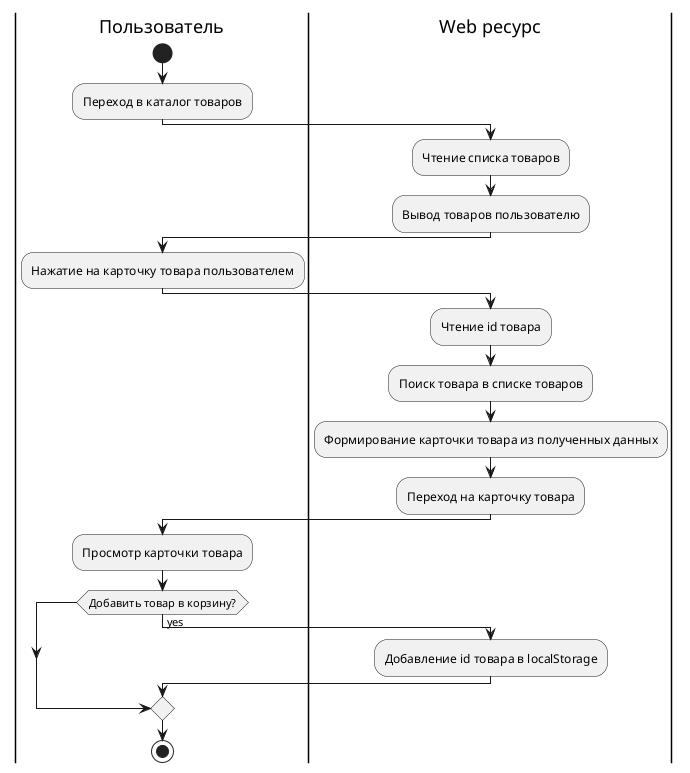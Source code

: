 @startuml
'https://plantuml.com/activity-diagram-beta

|Пользователь|
start
:Переход в каталог товаров;
|Web ресурс|
:Чтение списка товаров;
:Вывод товаров пользователю;
|Пользователь|
:Нажатие на карточку товара пользователем;
|Web ресурс|
:Чтение id товара;
:Поиск товара в списке товаров;
:Формирование карточки товара из полученных данных;
:Переход на карточку товара;
|Пользователь|
:Просмотр карточки товара;
if (Добавить товар в корзину?) is (yes) then
  |Web ресурс|
  :Добавление id товара в localStorage;
endif
|Пользователь|
stop
@enduml
